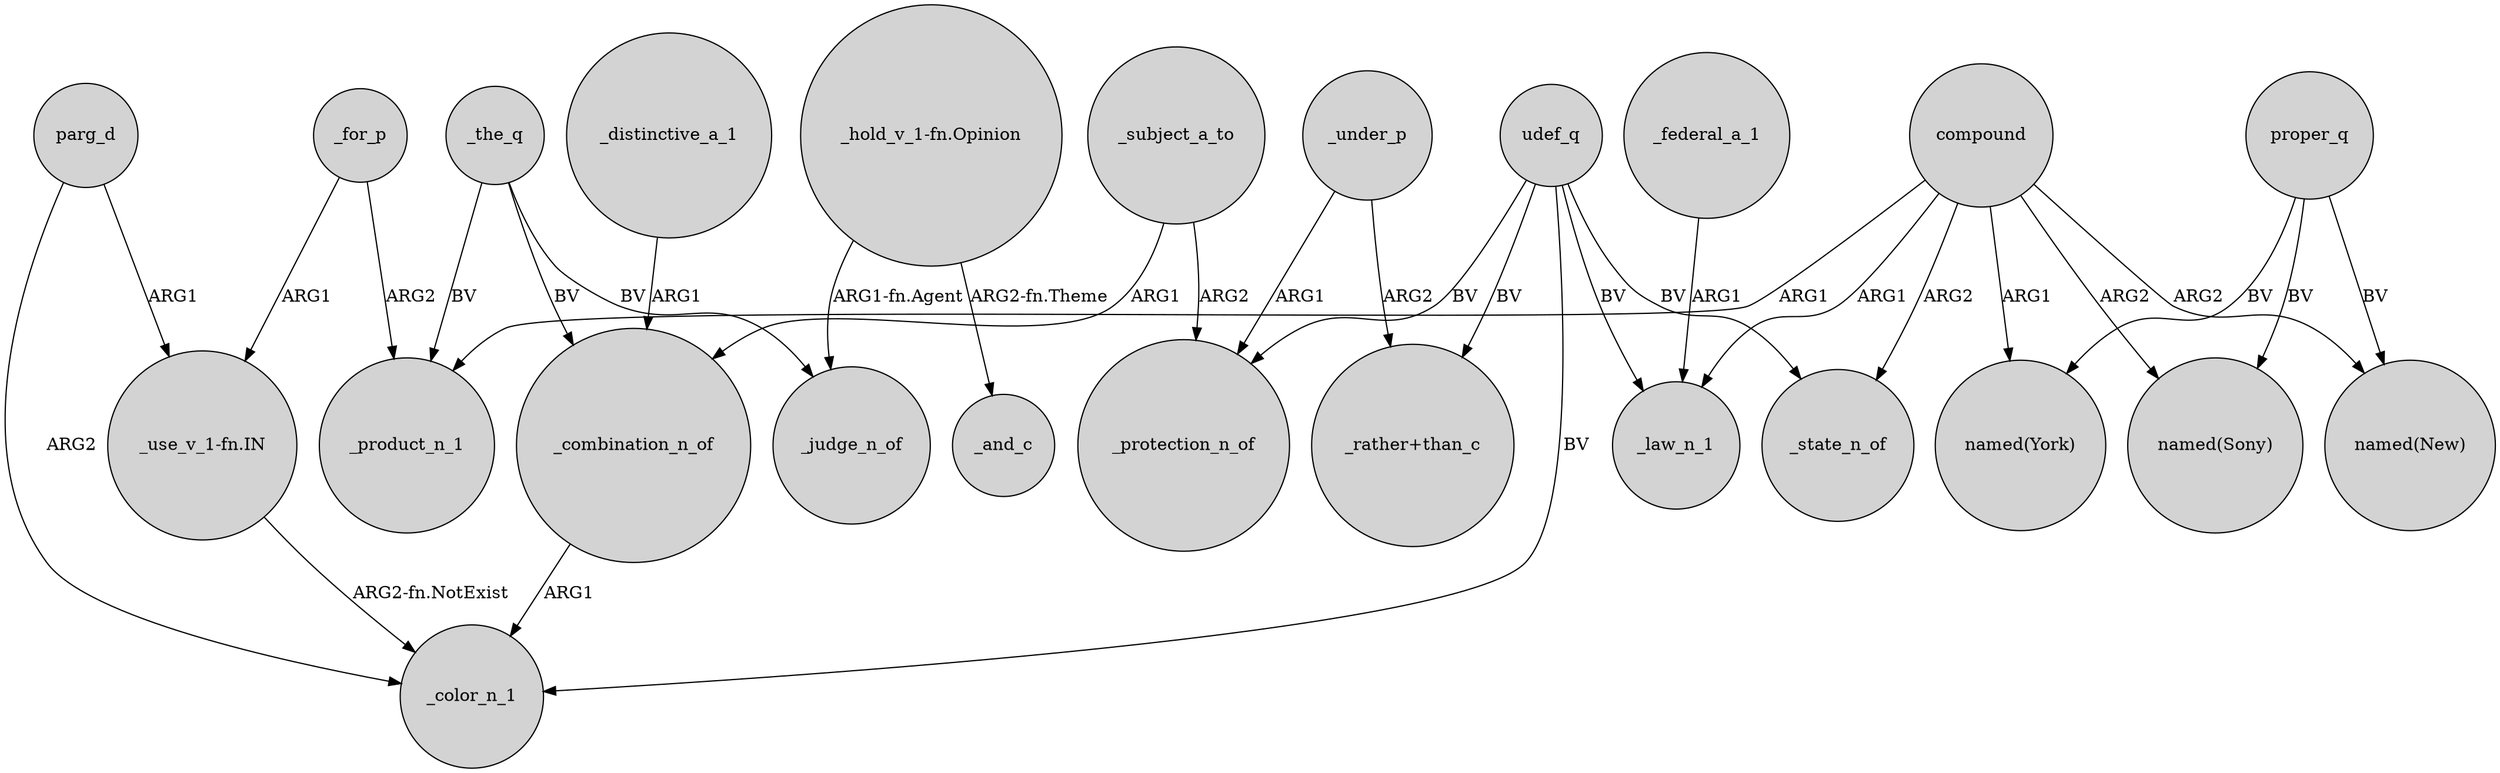 digraph {
	node [shape=circle style=filled]
	compound -> _product_n_1 [label=ARG1]
	_subject_a_to -> _combination_n_of [label=ARG1]
	compound -> "named(New)" [label=ARG2]
	_combination_n_of -> _color_n_1 [label=ARG1]
	proper_q -> "named(New)" [label=BV]
	udef_q -> _state_n_of [label=BV]
	_subject_a_to -> _protection_n_of [label=ARG2]
	_for_p -> _product_n_1 [label=ARG2]
	udef_q -> _color_n_1 [label=BV]
	_distinctive_a_1 -> _combination_n_of [label=ARG1]
	compound -> _state_n_of [label=ARG2]
	udef_q -> _law_n_1 [label=BV]
	compound -> "named(Sony)" [label=ARG2]
	proper_q -> "named(Sony)" [label=BV]
	udef_q -> "_rather+than_c" [label=BV]
	udef_q -> _protection_n_of [label=BV]
	compound -> "named(York)" [label=ARG1]
	parg_d -> "_use_v_1-fn.IN" [label=ARG1]
	_the_q -> _combination_n_of [label=BV]
	parg_d -> _color_n_1 [label=ARG2]
	_under_p -> _protection_n_of [label=ARG1]
	_under_p -> "_rather+than_c" [label=ARG2]
	"_hold_v_1-fn.Opinion" -> _judge_n_of [label="ARG1-fn.Agent"]
	_the_q -> _product_n_1 [label=BV]
	"_use_v_1-fn.IN" -> _color_n_1 [label="ARG2-fn.NotExist"]
	_federal_a_1 -> _law_n_1 [label=ARG1]
	"_hold_v_1-fn.Opinion" -> _and_c [label="ARG2-fn.Theme"]
	_for_p -> "_use_v_1-fn.IN" [label=ARG1]
	compound -> _law_n_1 [label=ARG1]
	_the_q -> _judge_n_of [label=BV]
	proper_q -> "named(York)" [label=BV]
}

